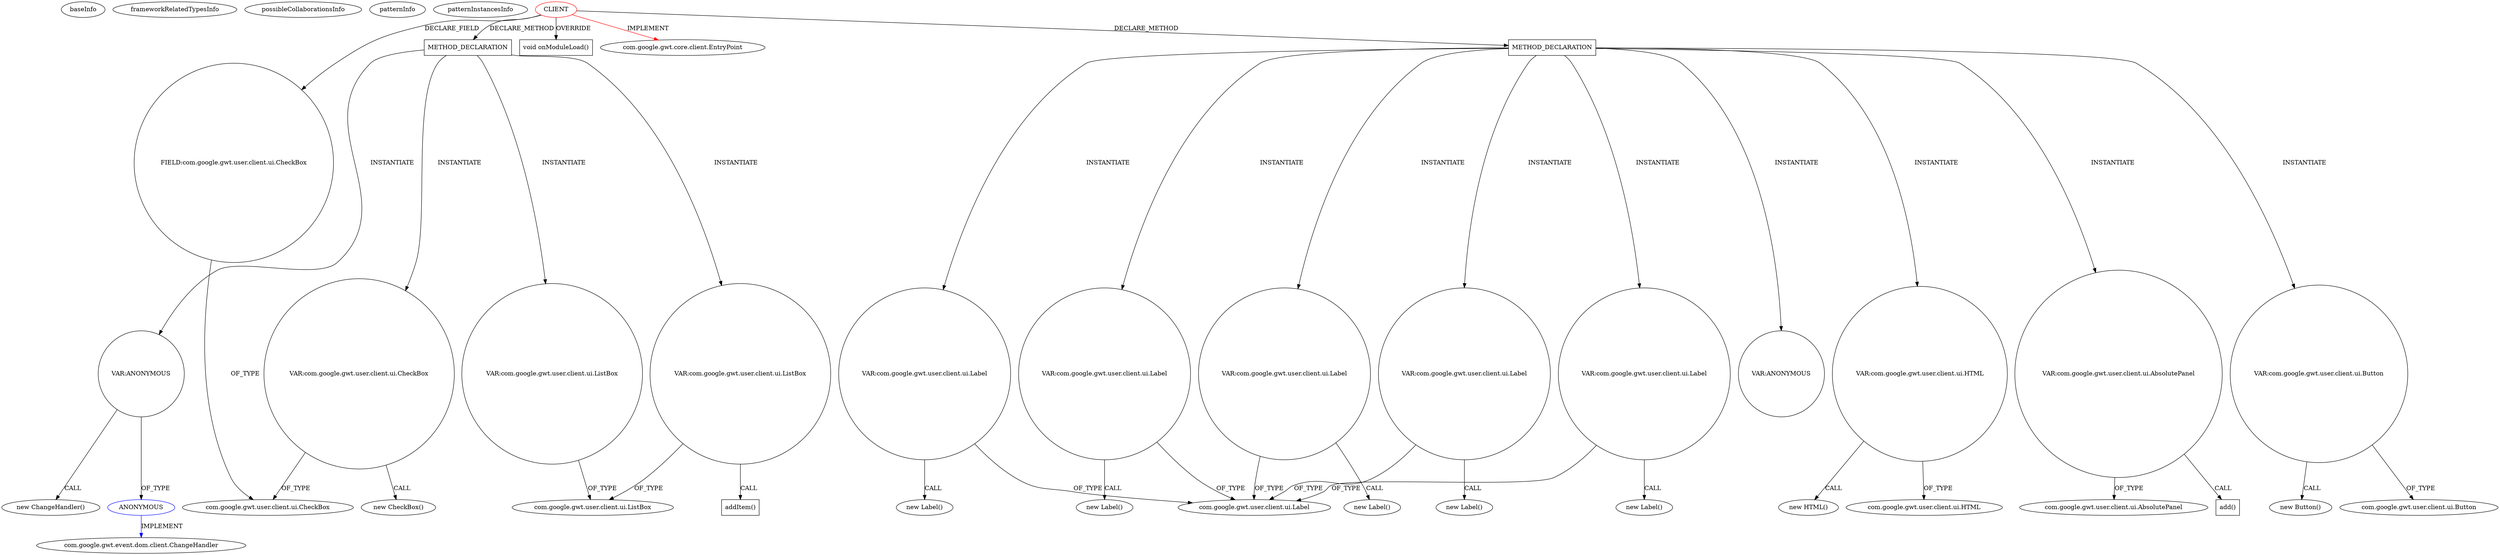 digraph {
baseInfo[graphId=940,category="pattern",isAnonymous=false,possibleRelation=true]
frameworkRelatedTypesInfo[0="com.google.gwt.core.client.EntryPoint"]
possibleCollaborationsInfo[0="940~INSTANTIATION-CLIENT_METHOD_DECLARATION-~com.google.gwt.core.client.EntryPoint ~com.google.gwt.event.dom.client.ChangeHandler ~false~true"]
patternInfo[frequency=2.0,patternRootClient=0]
patternInstancesInfo[0="spydon-esiade~/spydon-esiade/esiade-master/src/net/esiade/client/Esiade.java~Esiade~4504",1="DeannaSurma-Census~/DeannaSurma-Census/Census-master/src/com/cs4302/census/client/Census.java~Census~109"]
441[label="new CheckBox()",vertexType="CONSTRUCTOR_CALL",isFrameworkType=false]
442[label="VAR:com.google.gwt.user.client.ui.CheckBox",vertexType="VARIABLE_EXPRESION",isFrameworkType=false,shape=circle]
178[label="METHOD_DECLARATION",vertexType="CLIENT_METHOD_DECLARATION",isFrameworkType=false,shape=box]
0[label="CLIENT",vertexType="ROOT_CLIENT_CLASS_DECLARATION",isFrameworkType=false,color=red]
4[label="FIELD:com.google.gwt.user.client.ui.CheckBox",vertexType="FIELD_DECLARATION",isFrameworkType=false,shape=circle]
64[label="void onModuleLoad()",vertexType="OVERRIDING_METHOD_DECLARATION",isFrameworkType=false,shape=box]
3[label="com.google.gwt.user.client.ui.CheckBox",vertexType="FRAMEWORK_CLASS_TYPE",isFrameworkType=false]
1[label="com.google.gwt.core.client.EntryPoint",vertexType="FRAMEWORK_INTERFACE_TYPE",isFrameworkType=false]
354[label="VAR:ANONYMOUS",vertexType="VARIABLE_EXPRESION",isFrameworkType=false,shape=circle]
355[label="ANONYMOUS",vertexType="REFERENCE_ANONYMOUS_DECLARATION",isFrameworkType=false,color=blue]
353[label="new ChangeHandler()",vertexType="CONSTRUCTOR_CALL",isFrameworkType=false]
356[label="com.google.gwt.event.dom.client.ChangeHandler",vertexType="FRAMEWORK_INTERFACE_TYPE",isFrameworkType=false]
444[label="METHOD_DECLARATION",vertexType="CLIENT_METHOD_DECLARATION",isFrameworkType=false,shape=box]
595[label="VAR:com.google.gwt.user.client.ui.Label",vertexType="VARIABLE_EXPRESION",isFrameworkType=false,shape=circle]
453[label="com.google.gwt.user.client.ui.Label",vertexType="FRAMEWORK_CLASS_TYPE",isFrameworkType=false]
504[label="VAR:com.google.gwt.user.client.ui.Label",vertexType="VARIABLE_EXPRESION",isFrameworkType=false,shape=circle]
686[label="VAR:com.google.gwt.user.client.ui.Label",vertexType="VARIABLE_EXPRESION",isFrameworkType=false,shape=circle]
717[label="VAR:com.google.gwt.user.client.ui.Label",vertexType="VARIABLE_EXPRESION",isFrameworkType=false,shape=circle]
787[label="VAR:com.google.gwt.user.client.ui.Label",vertexType="VARIABLE_EXPRESION",isFrameworkType=false,shape=circle]
836[label="VAR:com.google.gwt.user.client.ui.HTML",vertexType="VARIABLE_EXPRESION",isFrameworkType=false,shape=circle]
835[label="new HTML()",vertexType="CONSTRUCTOR_CALL",isFrameworkType=false]
827[label="VAR:ANONYMOUS",vertexType="VARIABLE_EXPRESION",isFrameworkType=false,shape=circle]
716[label="new Label()",vertexType="CONSTRUCTOR_CALL",isFrameworkType=false]
594[label="new Label()",vertexType="CONSTRUCTOR_CALL",isFrameworkType=false]
786[label="new Label()",vertexType="CONSTRUCTOR_CALL",isFrameworkType=false]
503[label="new Label()",vertexType="CONSTRUCTOR_CALL",isFrameworkType=false]
685[label="new Label()",vertexType="CONSTRUCTOR_CALL",isFrameworkType=false]
636[label="VAR:com.google.gwt.user.client.ui.AbsolutePanel",vertexType="VARIABLE_EXPRESION",isFrameworkType=false,shape=circle]
447[label="com.google.gwt.user.client.ui.AbsolutePanel",vertexType="FRAMEWORK_CLASS_TYPE",isFrameworkType=false]
637[label="add()",vertexType="INSIDE_CALL",isFrameworkType=false,shape=box]
821[label="VAR:com.google.gwt.user.client.ui.Button",vertexType="VARIABLE_EXPRESION",isFrameworkType=false,shape=circle]
820[label="new Button()",vertexType="CONSTRUCTOR_CALL",isFrameworkType=false]
837[label="com.google.gwt.user.client.ui.HTML",vertexType="FRAMEWORK_CLASS_TYPE",isFrameworkType=false]
15[label="com.google.gwt.user.client.ui.Button",vertexType="FRAMEWORK_CLASS_TYPE",isFrameworkType=false]
409[label="VAR:com.google.gwt.user.client.ui.ListBox",vertexType="VARIABLE_EXPRESION",isFrameworkType=false,shape=circle]
415[label="addItem()",vertexType="INSIDE_CALL",isFrameworkType=false,shape=box]
7[label="com.google.gwt.user.client.ui.ListBox",vertexType="FRAMEWORK_CLASS_TYPE",isFrameworkType=false]
419[label="VAR:com.google.gwt.user.client.ui.ListBox",vertexType="VARIABLE_EXPRESION",isFrameworkType=false,shape=circle]
595->594[label="CALL"]
444->836[label="INSTANTIATE"]
717->716[label="CALL"]
444->787[label="INSTANTIATE"]
442->3[label="OF_TYPE"]
178->442[label="INSTANTIATE"]
444->504[label="INSTANTIATE"]
0->1[label="IMPLEMENT",color=red]
787->786[label="CALL"]
178->419[label="INSTANTIATE"]
444->717[label="INSTANTIATE"]
354->355[label="OF_TYPE"]
355->356[label="IMPLEMENT",color=blue]
0->178[label="DECLARE_METHOD"]
0->64[label="OVERRIDE"]
444->827[label="INSTANTIATE"]
717->453[label="OF_TYPE"]
178->409[label="INSTANTIATE"]
636->447[label="OF_TYPE"]
686->685[label="CALL"]
787->453[label="OF_TYPE"]
0->444[label="DECLARE_METHOD"]
444->595[label="INSTANTIATE"]
636->637[label="CALL"]
821->15[label="OF_TYPE"]
178->354[label="INSTANTIATE"]
444->636[label="INSTANTIATE"]
836->837[label="OF_TYPE"]
419->7[label="OF_TYPE"]
504->503[label="CALL"]
444->821[label="INSTANTIATE"]
4->3[label="OF_TYPE"]
821->820[label="CALL"]
0->4[label="DECLARE_FIELD"]
836->835[label="CALL"]
409->7[label="OF_TYPE"]
504->453[label="OF_TYPE"]
686->453[label="OF_TYPE"]
444->686[label="INSTANTIATE"]
409->415[label="CALL"]
442->441[label="CALL"]
595->453[label="OF_TYPE"]
354->353[label="CALL"]
}
